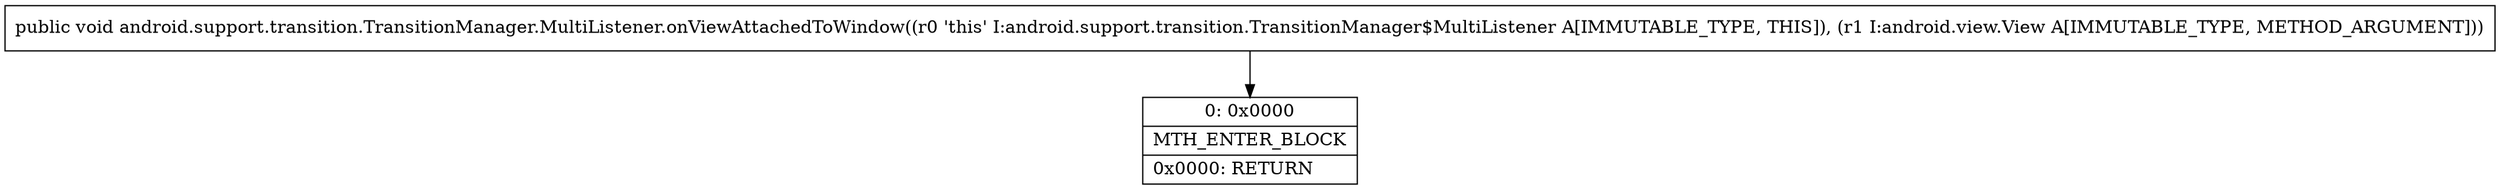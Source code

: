 digraph "CFG forandroid.support.transition.TransitionManager.MultiListener.onViewAttachedToWindow(Landroid\/view\/View;)V" {
Node_0 [shape=record,label="{0\:\ 0x0000|MTH_ENTER_BLOCK\l|0x0000: RETURN   \l}"];
MethodNode[shape=record,label="{public void android.support.transition.TransitionManager.MultiListener.onViewAttachedToWindow((r0 'this' I:android.support.transition.TransitionManager$MultiListener A[IMMUTABLE_TYPE, THIS]), (r1 I:android.view.View A[IMMUTABLE_TYPE, METHOD_ARGUMENT])) }"];
MethodNode -> Node_0;
}

